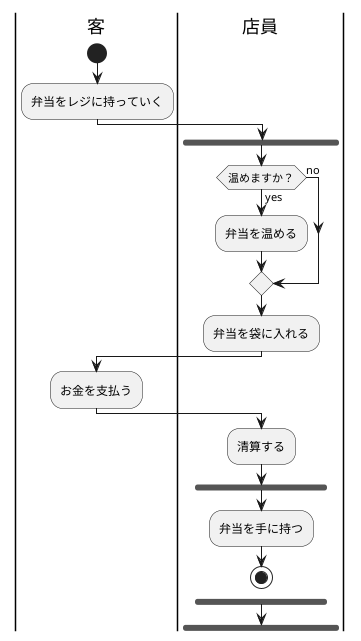 @startuml コンビニ
|客|
|客|
|店員|
|店員|

|客|
start
:弁当をレジに持っていく;
|客|
|店員|
fork
|店員|

if (温めますか？) then (yes)
  :弁当を温める;
else (no)
  
  endif
|店員|
:弁当を袋に入れる;
|客|
:お金を支払う;
|客|
|店員|
:清算する;

fork
:弁当を手に持つ;
stop
@enduml
